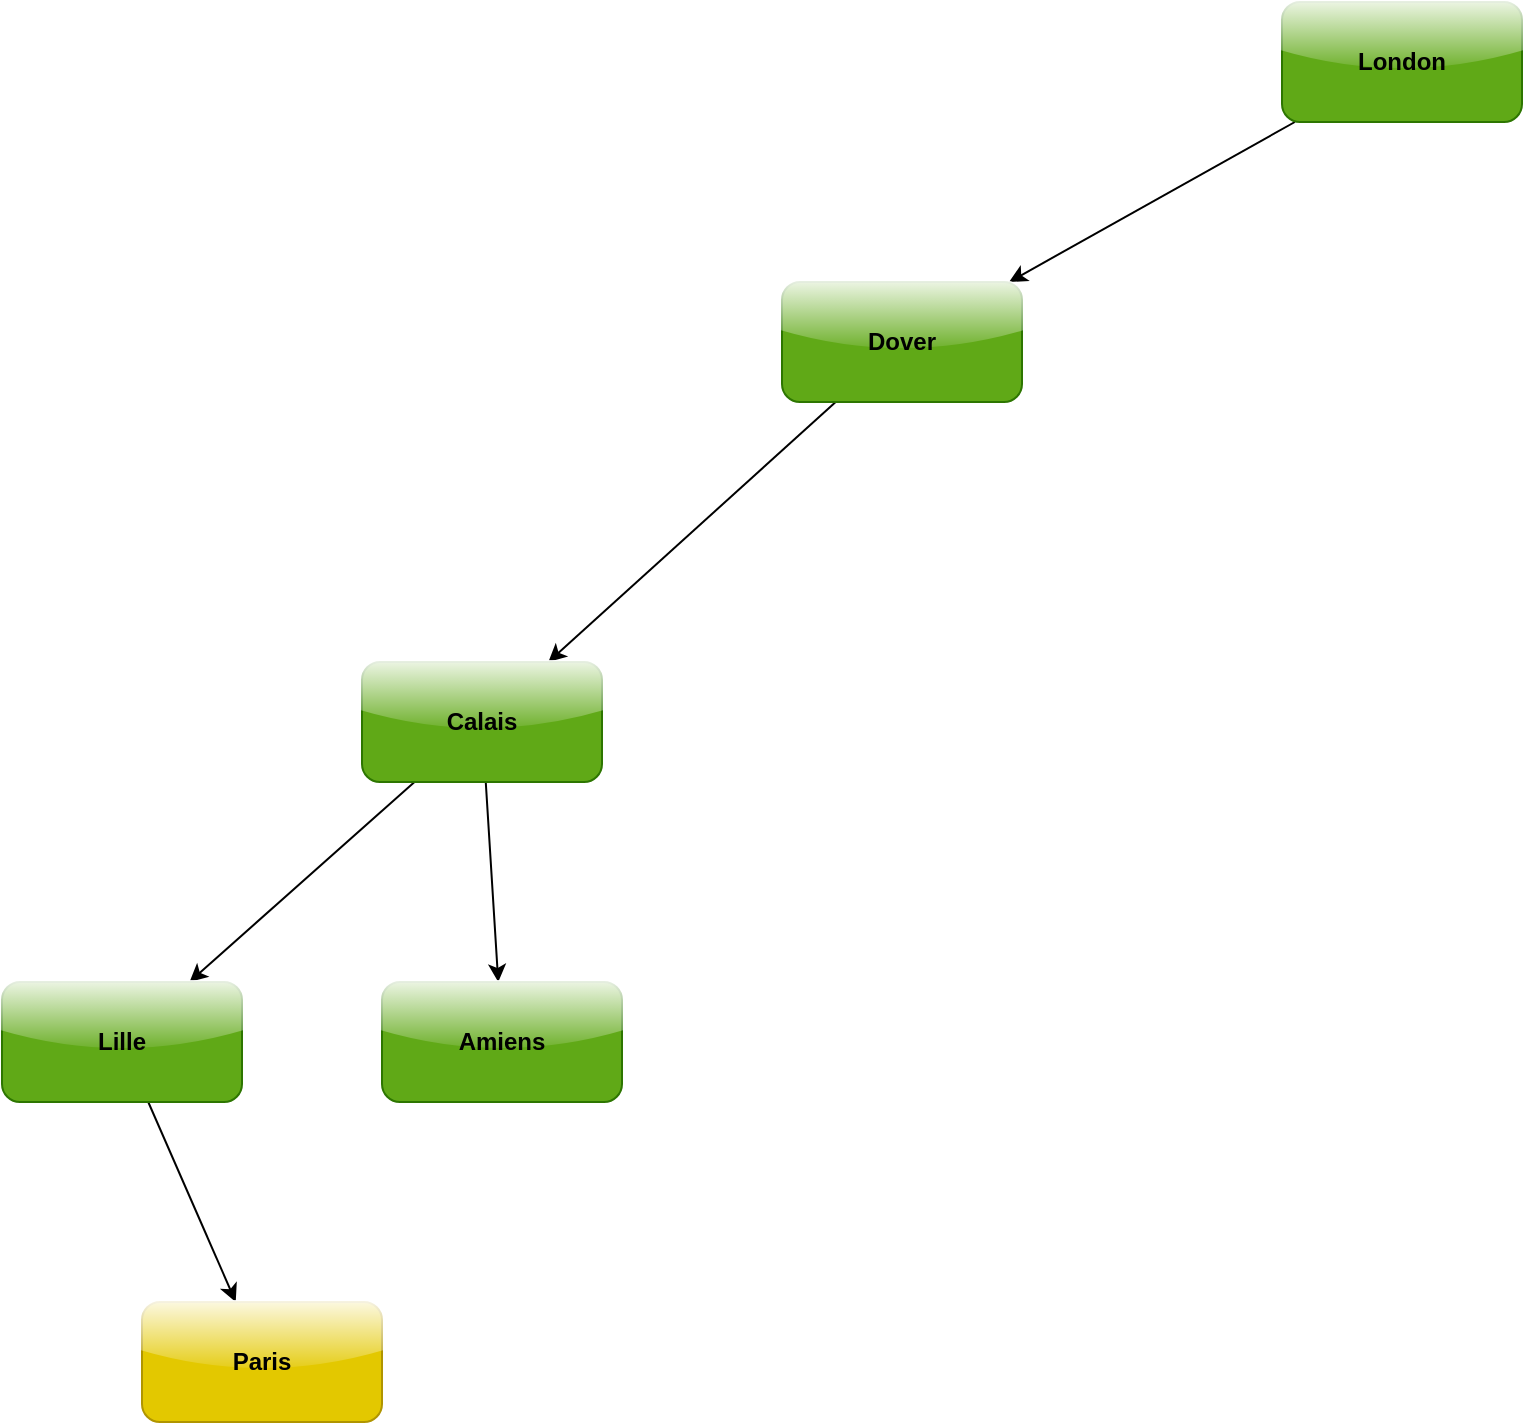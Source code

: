 <mxfile>
    <diagram id="l4evE1Te0QfSMC_6XUfr" name="Page-1">
        <mxGraphModel dx="1205" dy="471" grid="1" gridSize="10" guides="1" tooltips="1" connect="1" arrows="1" fold="1" page="1" pageScale="1" pageWidth="850" pageHeight="1100" math="0" shadow="0">
            <root>
                <mxCell id="0"/>
                <mxCell id="1" parent="0"/>
                <mxCell id="5" value="" style="edgeStyle=none;html=1;fontColor=#000000;" edge="1" parent="1" source="2" target="4">
                    <mxGeometry relative="1" as="geometry"/>
                </mxCell>
                <mxCell id="2" value="London" style="whiteSpace=wrap;html=1;fillColor=#60a917;fontColor=#000000;strokeColor=#2D7600;fontStyle=1;rounded=1;glass=1;" vertex="1" parent="1">
                    <mxGeometry x="340" y="110" width="120" height="60" as="geometry"/>
                </mxCell>
                <mxCell id="7" value="" style="edgeStyle=none;html=1;fontColor=#000000;" edge="1" parent="1" source="4" target="6">
                    <mxGeometry relative="1" as="geometry"/>
                </mxCell>
                <mxCell id="4" value="Dover" style="whiteSpace=wrap;html=1;fillColor=#60a917;fontColor=#000000;strokeColor=#2D7600;fontStyle=1;rounded=1;glass=1;" vertex="1" parent="1">
                    <mxGeometry x="90" y="250" width="120" height="60" as="geometry"/>
                </mxCell>
                <mxCell id="9" value="" style="edgeStyle=none;html=1;fontColor=#000000;" edge="1" parent="1" source="6" target="8">
                    <mxGeometry relative="1" as="geometry"/>
                </mxCell>
                <mxCell id="13" value="" style="edgeStyle=none;html=1;fontColor=#000000;" edge="1" parent="1" source="6" target="12">
                    <mxGeometry relative="1" as="geometry"/>
                </mxCell>
                <mxCell id="6" value="Calais" style="whiteSpace=wrap;html=1;fillColor=#60a917;fontColor=#000000;strokeColor=#2D7600;fontStyle=1;rounded=1;glass=1;" vertex="1" parent="1">
                    <mxGeometry x="-120" y="440" width="120" height="60" as="geometry"/>
                </mxCell>
                <mxCell id="11" value="" style="edgeStyle=none;html=1;fontColor=#000000;" edge="1" parent="1" source="8" target="10">
                    <mxGeometry relative="1" as="geometry"/>
                </mxCell>
                <mxCell id="8" value="Lille" style="whiteSpace=wrap;html=1;fillColor=#60a917;fontColor=#000000;strokeColor=#2D7600;fontStyle=1;rounded=1;glass=1;" vertex="1" parent="1">
                    <mxGeometry x="-300" y="600" width="120" height="60" as="geometry"/>
                </mxCell>
                <mxCell id="10" value="Paris" style="whiteSpace=wrap;html=1;fillColor=#e3c800;fontColor=#000000;strokeColor=#B09500;fontStyle=1;rounded=1;glass=1;" vertex="1" parent="1">
                    <mxGeometry x="-230" y="760" width="120" height="60" as="geometry"/>
                </mxCell>
                <mxCell id="12" value="Amiens" style="whiteSpace=wrap;html=1;fillColor=#60a917;fontColor=#000000;strokeColor=#2D7600;fontStyle=1;rounded=1;glass=1;" vertex="1" parent="1">
                    <mxGeometry x="-110" y="600" width="120" height="60" as="geometry"/>
                </mxCell>
            </root>
        </mxGraphModel>
    </diagram>
</mxfile>